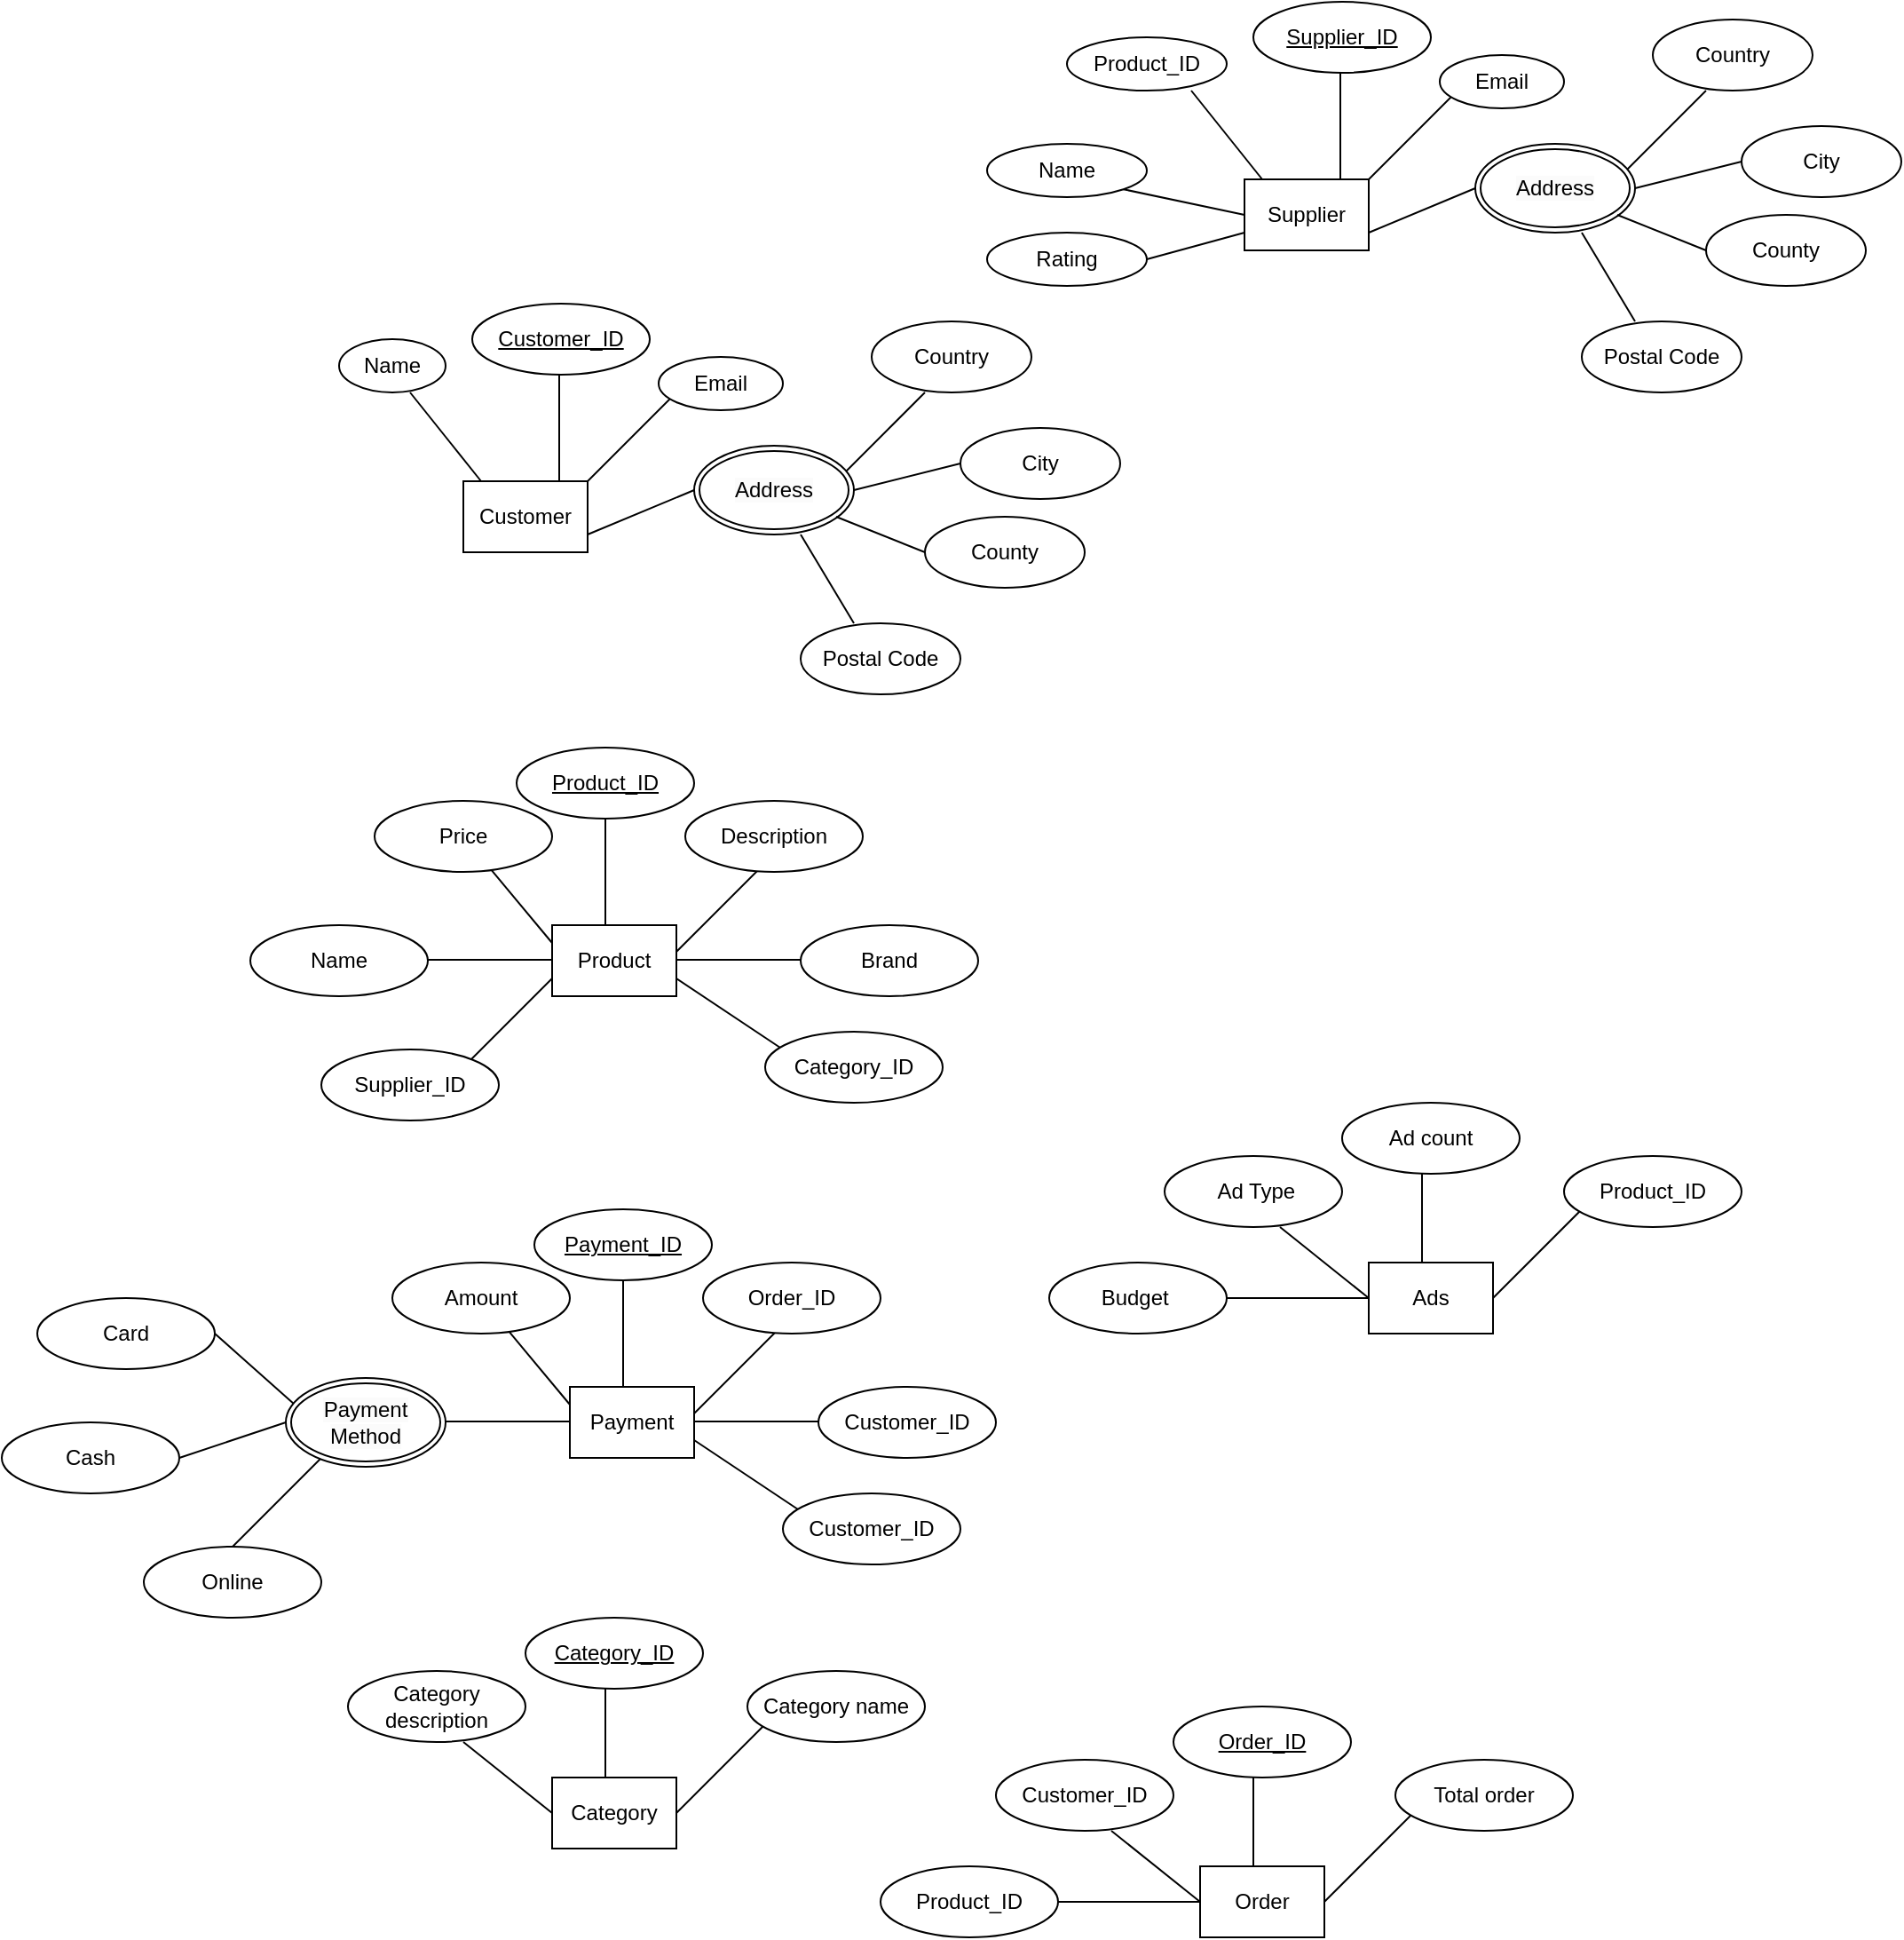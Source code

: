 <mxfile>
    <diagram id="Jyj8gpoH_DdxVeyIPhWU" name="Page-1">
        <mxGraphModel dx="702" dy="1585" grid="1" gridSize="10" guides="1" tooltips="1" connect="1" arrows="1" fold="1" page="1" pageScale="1" pageWidth="850" pageHeight="1100" math="0" shadow="0">
            <root>
                <mxCell id="0"/>
                <mxCell id="1" parent="0"/>
                <mxCell id="2" value="Customer" style="rounded=0;whiteSpace=wrap;html=1;" vertex="1" parent="1">
                    <mxGeometry x="310" y="240" width="70" height="40" as="geometry"/>
                </mxCell>
                <mxCell id="3" value="" style="endArrow=none;html=1;" edge="1" parent="1">
                    <mxGeometry width="50" height="50" relative="1" as="geometry">
                        <mxPoint x="364" y="240" as="sourcePoint"/>
                        <mxPoint x="364" y="180" as="targetPoint"/>
                    </mxGeometry>
                </mxCell>
                <mxCell id="4" value="&lt;u&gt;Customer_ID&lt;/u&gt;" style="ellipse;whiteSpace=wrap;html=1;" vertex="1" parent="1">
                    <mxGeometry x="315" y="140" width="100" height="40" as="geometry"/>
                </mxCell>
                <mxCell id="7" value="" style="endArrow=none;html=1;" edge="1" parent="1">
                    <mxGeometry width="50" height="50" relative="1" as="geometry">
                        <mxPoint x="280" y="190" as="sourcePoint"/>
                        <mxPoint x="320" y="240" as="targetPoint"/>
                    </mxGeometry>
                </mxCell>
                <mxCell id="8" value="Name" style="ellipse;whiteSpace=wrap;html=1;" vertex="1" parent="1">
                    <mxGeometry x="240" y="160" width="60" height="30" as="geometry"/>
                </mxCell>
                <mxCell id="11" value="" style="endArrow=none;html=1;" edge="1" parent="1">
                    <mxGeometry width="50" height="50" relative="1" as="geometry">
                        <mxPoint x="380" y="240" as="sourcePoint"/>
                        <mxPoint x="430" y="190" as="targetPoint"/>
                    </mxGeometry>
                </mxCell>
                <mxCell id="12" value="" style="endArrow=none;html=1;entryX=0;entryY=0.5;entryDx=0;entryDy=0;" edge="1" parent="1" target="17">
                    <mxGeometry width="50" height="50" relative="1" as="geometry">
                        <mxPoint x="380" y="270" as="sourcePoint"/>
                        <mxPoint x="440" y="240" as="targetPoint"/>
                    </mxGeometry>
                </mxCell>
                <mxCell id="13" value="Email" style="ellipse;whiteSpace=wrap;html=1;" vertex="1" parent="1">
                    <mxGeometry x="420" y="170" width="70" height="30" as="geometry"/>
                </mxCell>
                <mxCell id="16" value="" style="endArrow=none;html=1;" edge="1" parent="1">
                    <mxGeometry width="50" height="50" relative="1" as="geometry">
                        <mxPoint x="520" y="240" as="sourcePoint"/>
                        <mxPoint x="570" y="190" as="targetPoint"/>
                    </mxGeometry>
                </mxCell>
                <mxCell id="17" value="&lt;span style=&quot;color: rgb(0, 0, 0); font-family: Helvetica; font-size: 12px; font-style: normal; font-variant-ligatures: normal; font-variant-caps: normal; font-weight: 400; letter-spacing: normal; orphans: 2; text-align: center; text-indent: 0px; text-transform: none; widows: 2; word-spacing: 0px; -webkit-text-stroke-width: 0px; background-color: rgb(251, 251, 251); text-decoration-thickness: initial; text-decoration-style: initial; text-decoration-color: initial; float: none; display: inline !important;&quot;&gt;Address&lt;/span&gt;" style="ellipse;shape=doubleEllipse;margin=3;whiteSpace=wrap;html=1;align=center;" vertex="1" parent="1">
                    <mxGeometry x="440" y="220" width="90" height="50" as="geometry"/>
                </mxCell>
                <mxCell id="18" value="City" style="ellipse;whiteSpace=wrap;html=1;shadow=0;sketch=0;" vertex="1" parent="1">
                    <mxGeometry x="590" y="210" width="90" height="40" as="geometry"/>
                </mxCell>
                <mxCell id="19" value="Country" style="ellipse;whiteSpace=wrap;html=1;shadow=0;sketch=0;" vertex="1" parent="1">
                    <mxGeometry x="540" y="150" width="90" height="40" as="geometry"/>
                </mxCell>
                <mxCell id="20" value="County" style="ellipse;whiteSpace=wrap;html=1;shadow=0;sketch=0;" vertex="1" parent="1">
                    <mxGeometry x="570" y="260" width="90" height="40" as="geometry"/>
                </mxCell>
                <mxCell id="21" value="" style="endArrow=none;html=1;exitX=1;exitY=0.5;exitDx=0;exitDy=0;" edge="1" parent="1" source="17">
                    <mxGeometry width="50" height="50" relative="1" as="geometry">
                        <mxPoint x="530" y="250" as="sourcePoint"/>
                        <mxPoint x="590" y="230" as="targetPoint"/>
                    </mxGeometry>
                </mxCell>
                <mxCell id="22" value="" style="endArrow=none;html=1;" edge="1" parent="1">
                    <mxGeometry width="50" height="50" relative="1" as="geometry">
                        <mxPoint x="520" y="260" as="sourcePoint"/>
                        <mxPoint x="570" y="280" as="targetPoint"/>
                    </mxGeometry>
                </mxCell>
                <mxCell id="23" value="" style="endArrow=none;html=1;" edge="1" parent="1">
                    <mxGeometry width="50" height="50" relative="1" as="geometry">
                        <mxPoint x="430" y="505" as="sourcePoint"/>
                        <mxPoint x="480" y="455" as="targetPoint"/>
                    </mxGeometry>
                </mxCell>
                <mxCell id="24" value="" style="endArrow=none;html=1;" edge="1" parent="1">
                    <mxGeometry width="50" height="50" relative="1" as="geometry">
                        <mxPoint x="530" y="320" as="sourcePoint"/>
                        <mxPoint x="500" y="270" as="targetPoint"/>
                    </mxGeometry>
                </mxCell>
                <mxCell id="26" value="Postal Code" style="ellipse;whiteSpace=wrap;html=1;shadow=0;sketch=0;" vertex="1" parent="1">
                    <mxGeometry x="500" y="320" width="90" height="40" as="geometry"/>
                </mxCell>
                <mxCell id="28" value="Product" style="rounded=0;whiteSpace=wrap;html=1;" vertex="1" parent="1">
                    <mxGeometry x="360" y="490" width="70" height="40" as="geometry"/>
                </mxCell>
                <mxCell id="29" value="" style="endArrow=none;html=1;" edge="1" parent="1">
                    <mxGeometry width="50" height="50" relative="1" as="geometry">
                        <mxPoint x="390" y="490" as="sourcePoint"/>
                        <mxPoint x="390" y="430" as="targetPoint"/>
                    </mxGeometry>
                </mxCell>
                <mxCell id="30" value="" style="endArrow=none;html=1;startArrow=none;" edge="1" parent="1" source="37">
                    <mxGeometry width="50" height="50" relative="1" as="geometry">
                        <mxPoint x="300" y="470" as="sourcePoint"/>
                        <mxPoint x="360" y="500" as="targetPoint"/>
                    </mxGeometry>
                </mxCell>
                <mxCell id="31" value="" style="endArrow=none;html=1;" edge="1" parent="1">
                    <mxGeometry width="50" height="50" relative="1" as="geometry">
                        <mxPoint x="430" y="509.5" as="sourcePoint"/>
                        <mxPoint x="500" y="509.5" as="targetPoint"/>
                    </mxGeometry>
                </mxCell>
                <mxCell id="32" value="" style="endArrow=none;html=1;" edge="1" parent="1">
                    <mxGeometry width="50" height="50" relative="1" as="geometry">
                        <mxPoint x="490" y="560" as="sourcePoint"/>
                        <mxPoint x="430" y="520" as="targetPoint"/>
                    </mxGeometry>
                </mxCell>
                <mxCell id="33" value="" style="endArrow=none;html=1;" edge="1" parent="1">
                    <mxGeometry width="50" height="50" relative="1" as="geometry">
                        <mxPoint x="310" y="570" as="sourcePoint"/>
                        <mxPoint x="360" y="520" as="targetPoint"/>
                    </mxGeometry>
                </mxCell>
                <mxCell id="34" value="" style="endArrow=none;html=1;" edge="1" parent="1">
                    <mxGeometry width="50" height="50" relative="1" as="geometry">
                        <mxPoint x="180" y="840" as="sourcePoint"/>
                        <mxPoint x="230" y="790" as="targetPoint"/>
                    </mxGeometry>
                </mxCell>
                <mxCell id="35" value="" style="endArrow=none;html=1;entryX=0;entryY=0.5;entryDx=0;entryDy=0;" edge="1" parent="1" target="64">
                    <mxGeometry width="50" height="50" relative="1" as="geometry">
                        <mxPoint x="150" y="790" as="sourcePoint"/>
                        <mxPoint x="210" y="760" as="targetPoint"/>
                    </mxGeometry>
                </mxCell>
                <mxCell id="36" value="" style="endArrow=none;html=1;" edge="1" parent="1">
                    <mxGeometry width="50" height="50" relative="1" as="geometry">
                        <mxPoint x="215" y="760" as="sourcePoint"/>
                        <mxPoint x="170" y="720" as="targetPoint"/>
                    </mxGeometry>
                </mxCell>
                <mxCell id="38" value="&lt;u&gt;Product_ID&lt;/u&gt;" style="ellipse;whiteSpace=wrap;html=1;" vertex="1" parent="1">
                    <mxGeometry x="340" y="390" width="100" height="40" as="geometry"/>
                </mxCell>
                <mxCell id="39" value="Description" style="ellipse;whiteSpace=wrap;html=1;" vertex="1" parent="1">
                    <mxGeometry x="435" y="420" width="100" height="40" as="geometry"/>
                </mxCell>
                <mxCell id="37" value="Price" style="ellipse;whiteSpace=wrap;html=1;" vertex="1" parent="1">
                    <mxGeometry x="260" y="420" width="100" height="40" as="geometry"/>
                </mxCell>
                <mxCell id="41" value="Category_ID" style="ellipse;whiteSpace=wrap;html=1;" vertex="1" parent="1">
                    <mxGeometry x="480" y="550" width="100" height="40" as="geometry"/>
                </mxCell>
                <mxCell id="42" value="Brand" style="ellipse;whiteSpace=wrap;html=1;" vertex="1" parent="1">
                    <mxGeometry x="500" y="490" width="100" height="40" as="geometry"/>
                </mxCell>
                <mxCell id="43" value="Name" style="ellipse;whiteSpace=wrap;html=1;" vertex="1" parent="1">
                    <mxGeometry x="190" y="490" width="100" height="40" as="geometry"/>
                </mxCell>
                <mxCell id="44" value="Supplier_ID" style="ellipse;whiteSpace=wrap;html=1;" vertex="1" parent="1">
                    <mxGeometry x="230" y="560" width="100" height="40" as="geometry"/>
                </mxCell>
                <mxCell id="46" value="" style="endArrow=none;html=1;" edge="1" parent="1">
                    <mxGeometry width="50" height="50" relative="1" as="geometry">
                        <mxPoint x="290" y="509.5" as="sourcePoint"/>
                        <mxPoint x="360" y="509.5" as="targetPoint"/>
                    </mxGeometry>
                </mxCell>
                <mxCell id="49" value="" style="endArrow=none;html=1;" edge="1" parent="1">
                    <mxGeometry width="50" height="50" relative="1" as="geometry">
                        <mxPoint x="440" y="765" as="sourcePoint"/>
                        <mxPoint x="490" y="715" as="targetPoint"/>
                    </mxGeometry>
                </mxCell>
                <mxCell id="50" value="Payment" style="rounded=0;whiteSpace=wrap;html=1;" vertex="1" parent="1">
                    <mxGeometry x="370" y="750" width="70" height="40" as="geometry"/>
                </mxCell>
                <mxCell id="51" value="" style="endArrow=none;html=1;" edge="1" parent="1">
                    <mxGeometry width="50" height="50" relative="1" as="geometry">
                        <mxPoint x="400" y="750" as="sourcePoint"/>
                        <mxPoint x="400" y="690" as="targetPoint"/>
                    </mxGeometry>
                </mxCell>
                <mxCell id="52" value="" style="endArrow=none;html=1;startArrow=none;" edge="1" parent="1" source="58">
                    <mxGeometry width="50" height="50" relative="1" as="geometry">
                        <mxPoint x="310" y="730" as="sourcePoint"/>
                        <mxPoint x="370" y="760" as="targetPoint"/>
                    </mxGeometry>
                </mxCell>
                <mxCell id="53" value="" style="endArrow=none;html=1;" edge="1" parent="1">
                    <mxGeometry width="50" height="50" relative="1" as="geometry">
                        <mxPoint x="440" y="769.5" as="sourcePoint"/>
                        <mxPoint x="510" y="769.5" as="targetPoint"/>
                    </mxGeometry>
                </mxCell>
                <mxCell id="54" value="" style="endArrow=none;html=1;" edge="1" parent="1">
                    <mxGeometry width="50" height="50" relative="1" as="geometry">
                        <mxPoint x="500" y="820" as="sourcePoint"/>
                        <mxPoint x="440" y="780" as="targetPoint"/>
                    </mxGeometry>
                </mxCell>
                <mxCell id="56" value="&lt;u&gt;Payment_ID&lt;/u&gt;" style="ellipse;whiteSpace=wrap;html=1;" vertex="1" parent="1">
                    <mxGeometry x="350" y="650" width="100" height="40" as="geometry"/>
                </mxCell>
                <mxCell id="57" value="Order_ID" style="ellipse;whiteSpace=wrap;html=1;" vertex="1" parent="1">
                    <mxGeometry x="445" y="680" width="100" height="40" as="geometry"/>
                </mxCell>
                <mxCell id="58" value="Amount" style="ellipse;whiteSpace=wrap;html=1;" vertex="1" parent="1">
                    <mxGeometry x="270" y="680" width="100" height="40" as="geometry"/>
                </mxCell>
                <mxCell id="59" value="Customer_ID" style="ellipse;whiteSpace=wrap;html=1;" vertex="1" parent="1">
                    <mxGeometry x="490" y="810" width="100" height="40" as="geometry"/>
                </mxCell>
                <mxCell id="60" value="Customer_ID" style="ellipse;whiteSpace=wrap;html=1;" vertex="1" parent="1">
                    <mxGeometry x="510" y="750" width="100" height="40" as="geometry"/>
                </mxCell>
                <mxCell id="63" value="" style="endArrow=none;html=1;" edge="1" parent="1">
                    <mxGeometry width="50" height="50" relative="1" as="geometry">
                        <mxPoint x="300" y="769.5" as="sourcePoint"/>
                        <mxPoint x="370" y="769.5" as="targetPoint"/>
                    </mxGeometry>
                </mxCell>
                <mxCell id="64" value="&lt;span style=&quot;color: rgb(0, 0, 0); font-family: Helvetica; font-size: 12px; font-style: normal; font-variant-ligatures: normal; font-variant-caps: normal; font-weight: 400; letter-spacing: normal; orphans: 2; text-align: center; text-indent: 0px; text-transform: none; widows: 2; word-spacing: 0px; -webkit-text-stroke-width: 0px; background-color: rgb(251, 251, 251); text-decoration-thickness: initial; text-decoration-style: initial; text-decoration-color: initial; float: none; display: inline !important;&quot;&gt;Payment Method&lt;/span&gt;" style="ellipse;shape=doubleEllipse;margin=3;whiteSpace=wrap;html=1;align=center;" vertex="1" parent="1">
                    <mxGeometry x="210" y="745" width="90" height="50" as="geometry"/>
                </mxCell>
                <mxCell id="65" value="Card" style="ellipse;whiteSpace=wrap;html=1;" vertex="1" parent="1">
                    <mxGeometry x="70" y="700" width="100" height="40" as="geometry"/>
                </mxCell>
                <mxCell id="66" value="Cash" style="ellipse;whiteSpace=wrap;html=1;" vertex="1" parent="1">
                    <mxGeometry x="50" y="770" width="100" height="40" as="geometry"/>
                </mxCell>
                <mxCell id="67" value="Online" style="ellipse;whiteSpace=wrap;html=1;" vertex="1" parent="1">
                    <mxGeometry x="130" y="840" width="100" height="40" as="geometry"/>
                </mxCell>
                <mxCell id="68" value="Category" style="rounded=0;whiteSpace=wrap;html=1;" vertex="1" parent="1">
                    <mxGeometry x="360" y="970" width="70" height="40" as="geometry"/>
                </mxCell>
                <mxCell id="75" value="" style="endArrow=none;html=1;" edge="1" parent="1">
                    <mxGeometry width="50" height="50" relative="1" as="geometry">
                        <mxPoint x="310" y="950" as="sourcePoint"/>
                        <mxPoint x="360" y="990" as="targetPoint"/>
                    </mxGeometry>
                </mxCell>
                <mxCell id="76" value="" style="endArrow=none;html=1;" edge="1" parent="1">
                    <mxGeometry width="50" height="50" relative="1" as="geometry">
                        <mxPoint x="390" y="970" as="sourcePoint"/>
                        <mxPoint x="390" y="920" as="targetPoint"/>
                    </mxGeometry>
                </mxCell>
                <mxCell id="77" value="" style="endArrow=none;html=1;" edge="1" parent="1">
                    <mxGeometry width="50" height="50" relative="1" as="geometry">
                        <mxPoint x="430" y="990" as="sourcePoint"/>
                        <mxPoint x="480" y="940" as="targetPoint"/>
                    </mxGeometry>
                </mxCell>
                <mxCell id="78" value="Category description" style="ellipse;whiteSpace=wrap;html=1;" vertex="1" parent="1">
                    <mxGeometry x="245" y="910" width="100" height="40" as="geometry"/>
                </mxCell>
                <mxCell id="79" value="Category name" style="ellipse;whiteSpace=wrap;html=1;" vertex="1" parent="1">
                    <mxGeometry x="470" y="910" width="100" height="40" as="geometry"/>
                </mxCell>
                <mxCell id="80" value="&lt;u&gt;Category_ID&lt;/u&gt;" style="ellipse;whiteSpace=wrap;html=1;" vertex="1" parent="1">
                    <mxGeometry x="345" y="880" width="100" height="40" as="geometry"/>
                </mxCell>
                <mxCell id="89" value="Order" style="rounded=0;whiteSpace=wrap;html=1;" vertex="1" parent="1">
                    <mxGeometry x="725" y="1020" width="70" height="40" as="geometry"/>
                </mxCell>
                <mxCell id="90" value="" style="endArrow=none;html=1;" edge="1" parent="1">
                    <mxGeometry width="50" height="50" relative="1" as="geometry">
                        <mxPoint x="675" y="1000" as="sourcePoint"/>
                        <mxPoint x="725" y="1040" as="targetPoint"/>
                    </mxGeometry>
                </mxCell>
                <mxCell id="91" value="" style="endArrow=none;html=1;" edge="1" parent="1">
                    <mxGeometry width="50" height="50" relative="1" as="geometry">
                        <mxPoint x="755" y="1020" as="sourcePoint"/>
                        <mxPoint x="755" y="970" as="targetPoint"/>
                    </mxGeometry>
                </mxCell>
                <mxCell id="92" value="" style="endArrow=none;html=1;" edge="1" parent="1">
                    <mxGeometry width="50" height="50" relative="1" as="geometry">
                        <mxPoint x="795" y="1040" as="sourcePoint"/>
                        <mxPoint x="845" y="990" as="targetPoint"/>
                    </mxGeometry>
                </mxCell>
                <mxCell id="93" value="Customer_ID" style="ellipse;whiteSpace=wrap;html=1;" vertex="1" parent="1">
                    <mxGeometry x="610" y="960" width="100" height="40" as="geometry"/>
                </mxCell>
                <mxCell id="94" value="Total order" style="ellipse;whiteSpace=wrap;html=1;" vertex="1" parent="1">
                    <mxGeometry x="835" y="960" width="100" height="40" as="geometry"/>
                </mxCell>
                <mxCell id="95" value="&lt;u&gt;Order_ID&lt;/u&gt;" style="ellipse;whiteSpace=wrap;html=1;" vertex="1" parent="1">
                    <mxGeometry x="710" y="930" width="100" height="40" as="geometry"/>
                </mxCell>
                <mxCell id="96" value="" style="endArrow=none;html=1;entryX=0;entryY=0.5;entryDx=0;entryDy=0;" edge="1" parent="1" target="89">
                    <mxGeometry width="50" height="50" relative="1" as="geometry">
                        <mxPoint x="645" y="1040" as="sourcePoint"/>
                        <mxPoint x="695" y="1080" as="targetPoint"/>
                    </mxGeometry>
                </mxCell>
                <mxCell id="97" value="Product_ID" style="ellipse;whiteSpace=wrap;html=1;" vertex="1" parent="1">
                    <mxGeometry x="545" y="1020" width="100" height="40" as="geometry"/>
                </mxCell>
                <mxCell id="100" value="Ads" style="rounded=0;whiteSpace=wrap;html=1;" vertex="1" parent="1">
                    <mxGeometry x="820" y="680" width="70" height="40" as="geometry"/>
                </mxCell>
                <mxCell id="101" value="" style="endArrow=none;html=1;" edge="1" parent="1">
                    <mxGeometry width="50" height="50" relative="1" as="geometry">
                        <mxPoint x="770" y="660" as="sourcePoint"/>
                        <mxPoint x="820" y="700" as="targetPoint"/>
                    </mxGeometry>
                </mxCell>
                <mxCell id="102" value="" style="endArrow=none;html=1;" edge="1" parent="1">
                    <mxGeometry width="50" height="50" relative="1" as="geometry">
                        <mxPoint x="850" y="680" as="sourcePoint"/>
                        <mxPoint x="850" y="630" as="targetPoint"/>
                    </mxGeometry>
                </mxCell>
                <mxCell id="103" value="" style="endArrow=none;html=1;" edge="1" parent="1">
                    <mxGeometry width="50" height="50" relative="1" as="geometry">
                        <mxPoint x="890" y="700" as="sourcePoint"/>
                        <mxPoint x="940" y="650" as="targetPoint"/>
                    </mxGeometry>
                </mxCell>
                <mxCell id="104" value="&amp;nbsp;Ad Type" style="ellipse;whiteSpace=wrap;html=1;" vertex="1" parent="1">
                    <mxGeometry x="705" y="620" width="100" height="40" as="geometry"/>
                </mxCell>
                <mxCell id="105" value="Product_ID" style="ellipse;whiteSpace=wrap;html=1;" vertex="1" parent="1">
                    <mxGeometry x="930" y="620" width="100" height="40" as="geometry"/>
                </mxCell>
                <mxCell id="106" value="Ad count" style="ellipse;whiteSpace=wrap;html=1;" vertex="1" parent="1">
                    <mxGeometry x="805" y="590" width="100" height="40" as="geometry"/>
                </mxCell>
                <mxCell id="107" value="" style="endArrow=none;html=1;entryX=0;entryY=0.5;entryDx=0;entryDy=0;" edge="1" parent="1" target="100">
                    <mxGeometry width="50" height="50" relative="1" as="geometry">
                        <mxPoint x="740" y="700" as="sourcePoint"/>
                        <mxPoint x="790" y="740" as="targetPoint"/>
                    </mxGeometry>
                </mxCell>
                <mxCell id="108" value="Budget&amp;nbsp;" style="ellipse;whiteSpace=wrap;html=1;" vertex="1" parent="1">
                    <mxGeometry x="640" y="680" width="100" height="40" as="geometry"/>
                </mxCell>
                <mxCell id="109" value="Supplier" style="rounded=0;whiteSpace=wrap;html=1;" vertex="1" parent="1">
                    <mxGeometry x="750" y="70" width="70" height="40" as="geometry"/>
                </mxCell>
                <mxCell id="110" value="" style="endArrow=none;html=1;" edge="1" parent="1">
                    <mxGeometry width="50" height="50" relative="1" as="geometry">
                        <mxPoint x="804" y="70" as="sourcePoint"/>
                        <mxPoint x="804" y="10" as="targetPoint"/>
                    </mxGeometry>
                </mxCell>
                <mxCell id="111" value="&lt;u&gt;Supplier_ID&lt;/u&gt;" style="ellipse;whiteSpace=wrap;html=1;" vertex="1" parent="1">
                    <mxGeometry x="755" y="-30" width="100" height="40" as="geometry"/>
                </mxCell>
                <mxCell id="112" value="" style="endArrow=none;html=1;" edge="1" parent="1">
                    <mxGeometry width="50" height="50" relative="1" as="geometry">
                        <mxPoint x="720" y="20" as="sourcePoint"/>
                        <mxPoint x="760" y="70" as="targetPoint"/>
                    </mxGeometry>
                </mxCell>
                <mxCell id="113" value="Product_ID" style="ellipse;whiteSpace=wrap;html=1;" vertex="1" parent="1">
                    <mxGeometry x="650" y="-10" width="90" height="30" as="geometry"/>
                </mxCell>
                <mxCell id="114" value="" style="endArrow=none;html=1;" edge="1" parent="1">
                    <mxGeometry width="50" height="50" relative="1" as="geometry">
                        <mxPoint x="820" y="70" as="sourcePoint"/>
                        <mxPoint x="870" y="20" as="targetPoint"/>
                    </mxGeometry>
                </mxCell>
                <mxCell id="115" value="" style="endArrow=none;html=1;entryX=0;entryY=0.5;entryDx=0;entryDy=0;" edge="1" parent="1" target="118">
                    <mxGeometry width="50" height="50" relative="1" as="geometry">
                        <mxPoint x="820" y="100" as="sourcePoint"/>
                        <mxPoint x="880" y="70" as="targetPoint"/>
                    </mxGeometry>
                </mxCell>
                <mxCell id="116" value="Email" style="ellipse;whiteSpace=wrap;html=1;" vertex="1" parent="1">
                    <mxGeometry x="860" width="70" height="30" as="geometry"/>
                </mxCell>
                <mxCell id="117" value="" style="endArrow=none;html=1;" edge="1" parent="1">
                    <mxGeometry width="50" height="50" relative="1" as="geometry">
                        <mxPoint x="960" y="70" as="sourcePoint"/>
                        <mxPoint x="1010" y="20" as="targetPoint"/>
                    </mxGeometry>
                </mxCell>
                <mxCell id="118" value="&lt;span style=&quot;color: rgb(0, 0, 0); font-family: Helvetica; font-size: 12px; font-style: normal; font-variant-ligatures: normal; font-variant-caps: normal; font-weight: 400; letter-spacing: normal; orphans: 2; text-align: center; text-indent: 0px; text-transform: none; widows: 2; word-spacing: 0px; -webkit-text-stroke-width: 0px; background-color: rgb(251, 251, 251); text-decoration-thickness: initial; text-decoration-style: initial; text-decoration-color: initial; float: none; display: inline !important;&quot;&gt;Address&lt;/span&gt;" style="ellipse;shape=doubleEllipse;margin=3;whiteSpace=wrap;html=1;align=center;" vertex="1" parent="1">
                    <mxGeometry x="880" y="50" width="90" height="50" as="geometry"/>
                </mxCell>
                <mxCell id="119" value="City" style="ellipse;whiteSpace=wrap;html=1;shadow=0;sketch=0;" vertex="1" parent="1">
                    <mxGeometry x="1030" y="40" width="90" height="40" as="geometry"/>
                </mxCell>
                <mxCell id="120" value="Country" style="ellipse;whiteSpace=wrap;html=1;shadow=0;sketch=0;" vertex="1" parent="1">
                    <mxGeometry x="980" y="-20" width="90" height="40" as="geometry"/>
                </mxCell>
                <mxCell id="121" value="County" style="ellipse;whiteSpace=wrap;html=1;shadow=0;sketch=0;" vertex="1" parent="1">
                    <mxGeometry x="1010" y="90" width="90" height="40" as="geometry"/>
                </mxCell>
                <mxCell id="122" value="" style="endArrow=none;html=1;exitX=1;exitY=0.5;exitDx=0;exitDy=0;" edge="1" parent="1" source="118">
                    <mxGeometry width="50" height="50" relative="1" as="geometry">
                        <mxPoint x="970" y="80" as="sourcePoint"/>
                        <mxPoint x="1030" y="60" as="targetPoint"/>
                    </mxGeometry>
                </mxCell>
                <mxCell id="123" value="" style="endArrow=none;html=1;" edge="1" parent="1">
                    <mxGeometry width="50" height="50" relative="1" as="geometry">
                        <mxPoint x="960" y="90" as="sourcePoint"/>
                        <mxPoint x="1010" y="110" as="targetPoint"/>
                    </mxGeometry>
                </mxCell>
                <mxCell id="124" value="" style="endArrow=none;html=1;" edge="1" parent="1">
                    <mxGeometry width="50" height="50" relative="1" as="geometry">
                        <mxPoint x="970" y="150" as="sourcePoint"/>
                        <mxPoint x="940" y="100" as="targetPoint"/>
                    </mxGeometry>
                </mxCell>
                <mxCell id="125" value="Postal Code" style="ellipse;whiteSpace=wrap;html=1;shadow=0;sketch=0;" vertex="1" parent="1">
                    <mxGeometry x="940" y="150" width="90" height="40" as="geometry"/>
                </mxCell>
                <mxCell id="126" value="" style="endArrow=none;html=1;entryX=0;entryY=0.5;entryDx=0;entryDy=0;exitX=1;exitY=1;exitDx=0;exitDy=0;" edge="1" parent="1" source="127" target="109">
                    <mxGeometry width="50" height="50" relative="1" as="geometry">
                        <mxPoint x="675" y="80" as="sourcePoint"/>
                        <mxPoint x="715" y="130" as="targetPoint"/>
                    </mxGeometry>
                </mxCell>
                <mxCell id="127" value="Name" style="ellipse;whiteSpace=wrap;html=1;" vertex="1" parent="1">
                    <mxGeometry x="605" y="50" width="90" height="30" as="geometry"/>
                </mxCell>
                <mxCell id="129" value="" style="endArrow=none;html=1;entryX=0;entryY=0.75;entryDx=0;entryDy=0;exitX=1;exitY=0.5;exitDx=0;exitDy=0;" edge="1" parent="1" source="130" target="109">
                    <mxGeometry width="50" height="50" relative="1" as="geometry">
                        <mxPoint x="675" y="130" as="sourcePoint"/>
                        <mxPoint x="750" y="140" as="targetPoint"/>
                    </mxGeometry>
                </mxCell>
                <mxCell id="130" value="Rating" style="ellipse;whiteSpace=wrap;html=1;" vertex="1" parent="1">
                    <mxGeometry x="605" y="100" width="90" height="30" as="geometry"/>
                </mxCell>
            </root>
        </mxGraphModel>
    </diagram>
</mxfile>